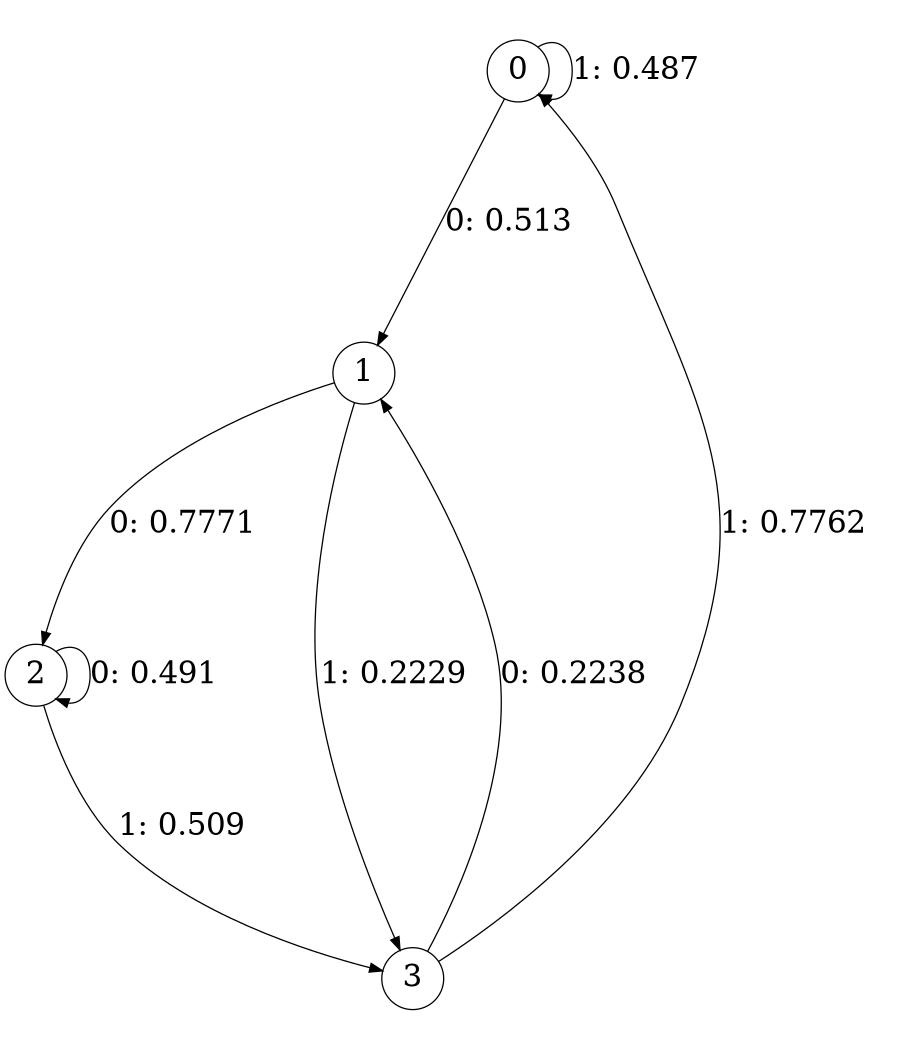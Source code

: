 digraph "ch8faceL2" {
size = "6,8.5";
ratio = "fill";
node [shape = circle];
node [fontsize = 24];
edge [fontsize = 24];
0 -> 1 [label = "0: 0.513    "];
0 -> 0 [label = "1: 0.487    "];
1 -> 2 [label = "0: 0.7771   "];
1 -> 3 [label = "1: 0.2229   "];
2 -> 2 [label = "0: 0.491    "];
2 -> 3 [label = "1: 0.509    "];
3 -> 1 [label = "0: 0.2238   "];
3 -> 0 [label = "1: 0.7762   "];
}